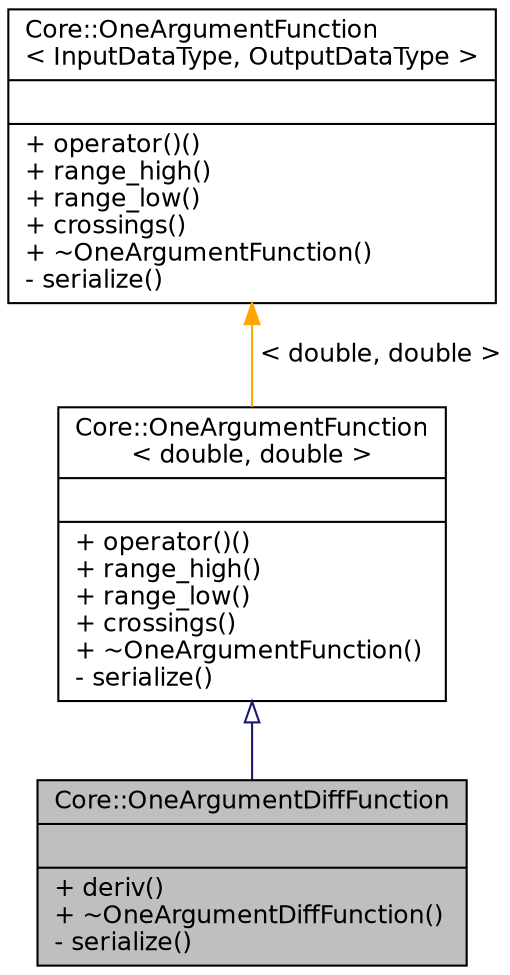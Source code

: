 digraph "Core::OneArgumentDiffFunction"
{
 // INTERACTIVE_SVG=YES
  edge [fontname="Helvetica",fontsize="12",labelfontname="Helvetica",labelfontsize="12"];
  node [fontname="Helvetica",fontsize="12",shape=record];
  Node23 [label="{Core::OneArgumentDiffFunction\n||+ deriv()\l+ ~OneArgumentDiffFunction()\l- serialize()\l}",height=0.2,width=0.4,color="black", fillcolor="grey75", style="filled", fontcolor="black"];
  Node24 -> Node23 [dir="back",color="midnightblue",fontsize="12",style="solid",arrowtail="onormal",fontname="Helvetica"];
  Node24 [label="{Core::OneArgumentFunction\l\< double, double \>\n||+ operator()()\l+ range_high()\l+ range_low()\l+ crossings()\l+ ~OneArgumentFunction()\l- serialize()\l}",height=0.2,width=0.4,color="black", fillcolor="white", style="filled",URL="$classCore_1_1OneArgumentFunction.html"];
  Node25 -> Node24 [dir="back",color="orange",fontsize="12",style="solid",label=" \< double, double \>" ,fontname="Helvetica"];
  Node25 [label="{Core::OneArgumentFunction\l\< InputDataType, OutputDataType \>\n||+ operator()()\l+ range_high()\l+ range_low()\l+ crossings()\l+ ~OneArgumentFunction()\l- serialize()\l}",height=0.2,width=0.4,color="black", fillcolor="white", style="filled",URL="$classCore_1_1OneArgumentFunction.html",tooltip="The base class for functions which take a single argument and return a single value. "];
}
